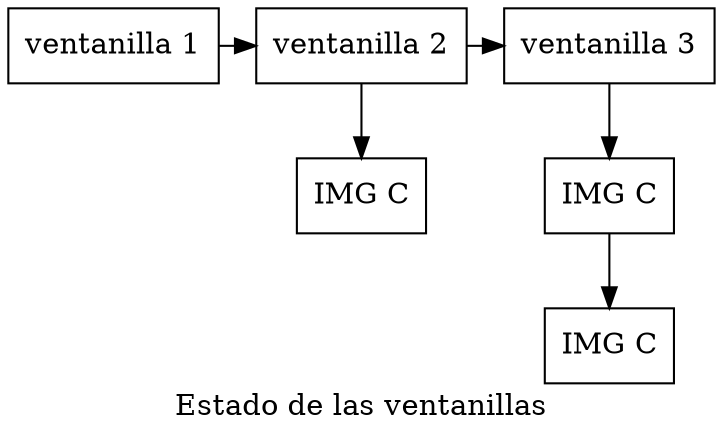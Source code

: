 digraph G{
label="Estado de las ventanillas";
node[shape=box];
nV1706377736[label="ventanilla 1"];
nV468121027[label="ventanilla 2"];
nP951007336[label="IMG C"];
nV1804094807[label="ventanilla 3"];
nP2001049719[label="IMG C"];
nP1528902577[label="IMG C"];

nV1706377736->nV468121027;
nV468121027->nV1804094807;
nV468121027->nP951007336;
nV1804094807->nP2001049719;
nP2001049719->nP1528902577;

{rank=same;nV1706377736;nV468121027;nV1804094807;}
}